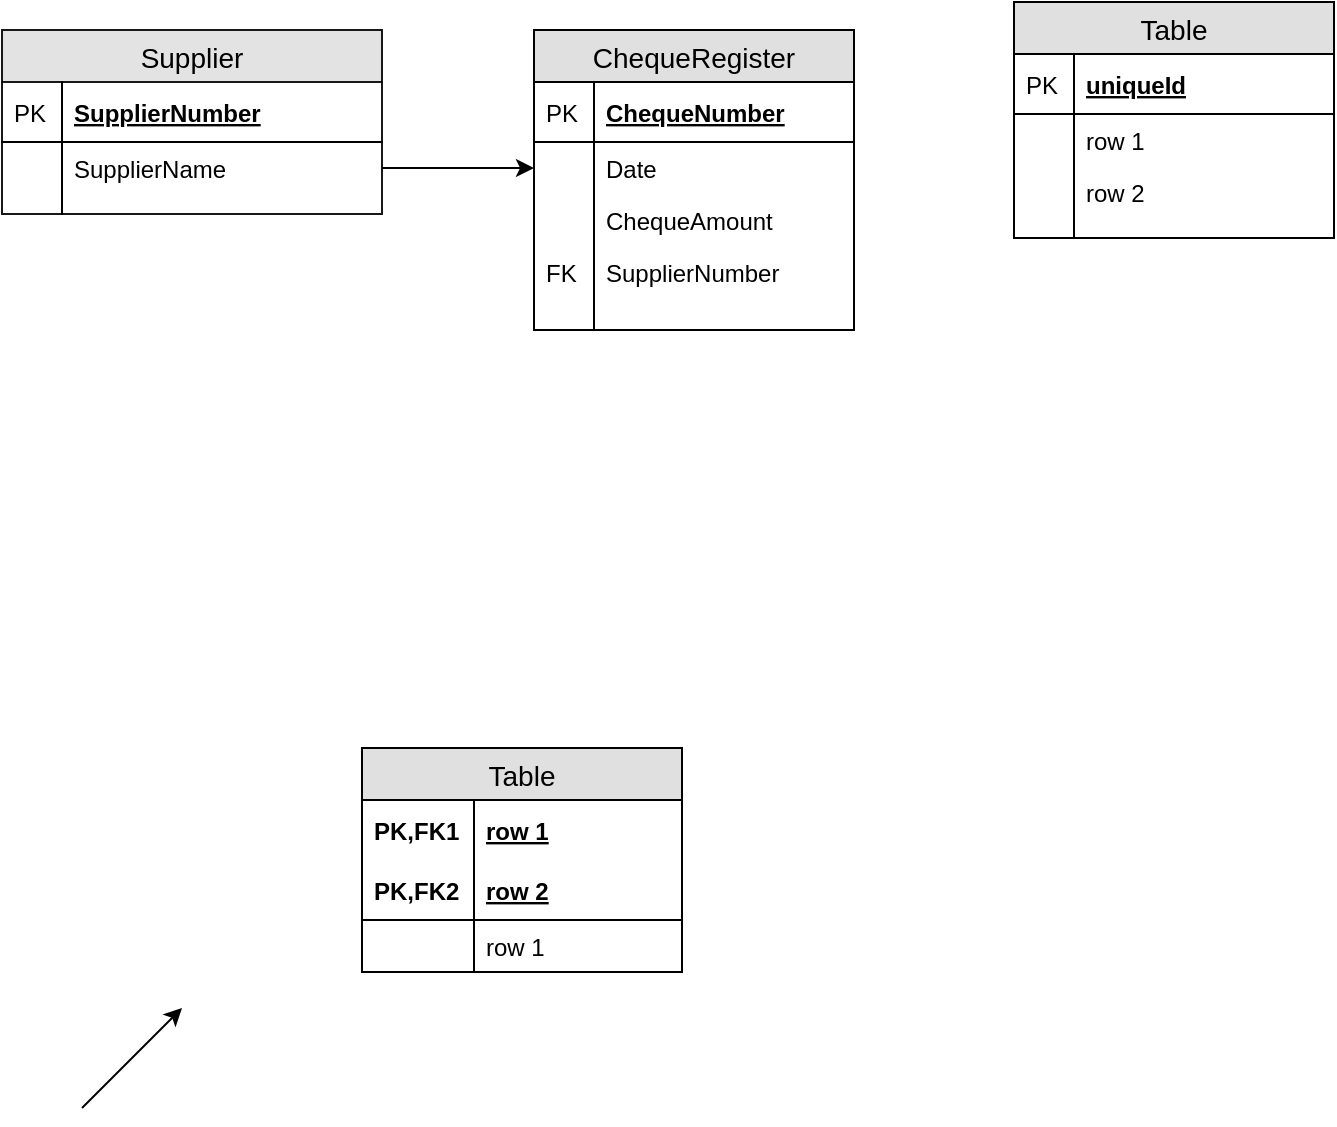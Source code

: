 <mxfile version="11.2.9" type="device" pages="1"><diagram id="6erJcWD3aZS--GRgBSPC" name="Page-1"><mxGraphModel dx="1408" dy="731" grid="1" gridSize="10" guides="1" tooltips="1" connect="1" arrows="1" fold="1" page="1" pageScale="1" pageWidth="850" pageHeight="1100" math="0" shadow="0"><root><mxCell id="0"/><mxCell id="1" parent="0"/><mxCell id="w3zvQozZ6MsPKr0aASlS-4" value="Supplier" style="swimlane;fontStyle=0;childLayout=stackLayout;horizontal=1;startSize=26;fillColor=#e0e0e0;horizontalStack=0;resizeParent=1;resizeParentMax=0;resizeLast=0;collapsible=1;marginBottom=0;swimlaneFillColor=#ffffff;align=center;fontSize=14;opacity=90;" vertex="1" parent="1"><mxGeometry x="40" y="81" width="190" height="92" as="geometry"/></mxCell><mxCell id="w3zvQozZ6MsPKr0aASlS-5" value="SupplierNumber" style="shape=partialRectangle;top=0;left=0;right=0;bottom=1;align=left;verticalAlign=middle;fillColor=none;spacingLeft=34;spacingRight=4;overflow=hidden;rotatable=0;points=[[0,0.5],[1,0.5]];portConstraint=eastwest;dropTarget=0;fontStyle=5;fontSize=12;" vertex="1" parent="w3zvQozZ6MsPKr0aASlS-4"><mxGeometry y="26" width="190" height="30" as="geometry"/></mxCell><mxCell id="w3zvQozZ6MsPKr0aASlS-6" value="PK" style="shape=partialRectangle;top=0;left=0;bottom=0;fillColor=none;align=left;verticalAlign=middle;spacingLeft=4;spacingRight=4;overflow=hidden;rotatable=0;points=[];portConstraint=eastwest;part=1;fontSize=12;" vertex="1" connectable="0" parent="w3zvQozZ6MsPKr0aASlS-5"><mxGeometry width="30" height="30" as="geometry"/></mxCell><mxCell id="w3zvQozZ6MsPKr0aASlS-7" value="SupplierName" style="shape=partialRectangle;top=0;left=0;right=0;bottom=0;align=left;verticalAlign=top;fillColor=none;spacingLeft=34;spacingRight=4;overflow=hidden;rotatable=0;points=[[0,0.5],[1,0.5]];portConstraint=eastwest;dropTarget=0;fontSize=12;" vertex="1" parent="w3zvQozZ6MsPKr0aASlS-4"><mxGeometry y="56" width="190" height="26" as="geometry"/></mxCell><mxCell id="w3zvQozZ6MsPKr0aASlS-8" value="" style="shape=partialRectangle;top=0;left=0;bottom=0;fillColor=none;align=left;verticalAlign=top;spacingLeft=4;spacingRight=4;overflow=hidden;rotatable=0;points=[];portConstraint=eastwest;part=1;fontSize=12;" vertex="1" connectable="0" parent="w3zvQozZ6MsPKr0aASlS-7"><mxGeometry width="30" height="26" as="geometry"/></mxCell><mxCell id="w3zvQozZ6MsPKr0aASlS-13" value="" style="shape=partialRectangle;top=0;left=0;right=0;bottom=0;align=left;verticalAlign=top;fillColor=none;spacingLeft=34;spacingRight=4;overflow=hidden;rotatable=0;points=[[0,0.5],[1,0.5]];portConstraint=eastwest;dropTarget=0;fontSize=12;" vertex="1" parent="w3zvQozZ6MsPKr0aASlS-4"><mxGeometry y="82" width="190" height="10" as="geometry"/></mxCell><mxCell id="w3zvQozZ6MsPKr0aASlS-14" value="" style="shape=partialRectangle;top=0;left=0;bottom=0;fillColor=none;align=left;verticalAlign=top;spacingLeft=4;spacingRight=4;overflow=hidden;rotatable=0;points=[];portConstraint=eastwest;part=1;fontSize=12;" vertex="1" connectable="0" parent="w3zvQozZ6MsPKr0aASlS-13"><mxGeometry width="30" height="10" as="geometry"/></mxCell><mxCell id="w3zvQozZ6MsPKr0aASlS-15" value="ChequeRegister" style="swimlane;fontStyle=0;childLayout=stackLayout;horizontal=1;startSize=26;fillColor=#e0e0e0;horizontalStack=0;resizeParent=1;resizeParentMax=0;resizeLast=0;collapsible=1;marginBottom=0;swimlaneFillColor=#ffffff;align=center;fontSize=14;" vertex="1" parent="1"><mxGeometry x="306" y="81" width="160" height="150" as="geometry"/></mxCell><mxCell id="w3zvQozZ6MsPKr0aASlS-16" value="ChequeNumber" style="shape=partialRectangle;top=0;left=0;right=0;bottom=1;align=left;verticalAlign=middle;fillColor=none;spacingLeft=34;spacingRight=4;overflow=hidden;rotatable=0;points=[[0,0.5],[1,0.5]];portConstraint=eastwest;dropTarget=0;fontStyle=5;fontSize=12;" vertex="1" parent="w3zvQozZ6MsPKr0aASlS-15"><mxGeometry y="26" width="160" height="30" as="geometry"/></mxCell><mxCell id="w3zvQozZ6MsPKr0aASlS-17" value="PK" style="shape=partialRectangle;top=0;left=0;bottom=0;fillColor=none;align=left;verticalAlign=middle;spacingLeft=4;spacingRight=4;overflow=hidden;rotatable=0;points=[];portConstraint=eastwest;part=1;fontSize=12;" vertex="1" connectable="0" parent="w3zvQozZ6MsPKr0aASlS-16"><mxGeometry width="30" height="30" as="geometry"/></mxCell><mxCell id="w3zvQozZ6MsPKr0aASlS-18" value="Date" style="shape=partialRectangle;top=0;left=0;right=0;bottom=0;align=left;verticalAlign=top;fillColor=none;spacingLeft=34;spacingRight=4;overflow=hidden;rotatable=0;points=[[0,0.5],[1,0.5]];portConstraint=eastwest;dropTarget=0;fontSize=12;" vertex="1" parent="w3zvQozZ6MsPKr0aASlS-15"><mxGeometry y="56" width="160" height="26" as="geometry"/></mxCell><mxCell id="w3zvQozZ6MsPKr0aASlS-19" value="" style="shape=partialRectangle;top=0;left=0;bottom=0;fillColor=none;align=left;verticalAlign=top;spacingLeft=4;spacingRight=4;overflow=hidden;rotatable=0;points=[];portConstraint=eastwest;part=1;fontSize=12;" vertex="1" connectable="0" parent="w3zvQozZ6MsPKr0aASlS-18"><mxGeometry width="30" height="26" as="geometry"/></mxCell><mxCell id="w3zvQozZ6MsPKr0aASlS-20" value="ChequeAmount" style="shape=partialRectangle;top=0;left=0;right=0;bottom=0;align=left;verticalAlign=top;fillColor=none;spacingLeft=34;spacingRight=4;overflow=hidden;rotatable=0;points=[[0,0.5],[1,0.5]];portConstraint=eastwest;dropTarget=0;fontSize=12;" vertex="1" parent="w3zvQozZ6MsPKr0aASlS-15"><mxGeometry y="82" width="160" height="26" as="geometry"/></mxCell><mxCell id="w3zvQozZ6MsPKr0aASlS-21" value="" style="shape=partialRectangle;top=0;left=0;bottom=0;fillColor=none;align=left;verticalAlign=top;spacingLeft=4;spacingRight=4;overflow=hidden;rotatable=0;points=[];portConstraint=eastwest;part=1;fontSize=12;" vertex="1" connectable="0" parent="w3zvQozZ6MsPKr0aASlS-20"><mxGeometry width="30" height="26" as="geometry"/></mxCell><mxCell id="w3zvQozZ6MsPKr0aASlS-22" value="SupplierNumber" style="shape=partialRectangle;top=0;left=0;right=0;bottom=0;align=left;verticalAlign=top;fillColor=none;spacingLeft=34;spacingRight=4;overflow=hidden;rotatable=0;points=[[0,0.5],[1,0.5]];portConstraint=eastwest;dropTarget=0;fontSize=12;" vertex="1" parent="w3zvQozZ6MsPKr0aASlS-15"><mxGeometry y="108" width="160" height="32" as="geometry"/></mxCell><mxCell id="w3zvQozZ6MsPKr0aASlS-23" value="FK" style="shape=partialRectangle;top=0;left=0;bottom=0;fillColor=none;align=left;verticalAlign=top;spacingLeft=4;spacingRight=4;overflow=hidden;rotatable=0;points=[];portConstraint=eastwest;part=1;fontSize=12;" vertex="1" connectable="0" parent="w3zvQozZ6MsPKr0aASlS-22"><mxGeometry width="30" height="32" as="geometry"/></mxCell><mxCell id="w3zvQozZ6MsPKr0aASlS-24" value="" style="shape=partialRectangle;top=0;left=0;right=0;bottom=0;align=left;verticalAlign=top;fillColor=none;spacingLeft=34;spacingRight=4;overflow=hidden;rotatable=0;points=[[0,0.5],[1,0.5]];portConstraint=eastwest;dropTarget=0;fontSize=12;" vertex="1" parent="w3zvQozZ6MsPKr0aASlS-15"><mxGeometry y="140" width="160" height="10" as="geometry"/></mxCell><mxCell id="w3zvQozZ6MsPKr0aASlS-25" value="" style="shape=partialRectangle;top=0;left=0;bottom=0;fillColor=none;align=left;verticalAlign=top;spacingLeft=4;spacingRight=4;overflow=hidden;rotatable=0;points=[];portConstraint=eastwest;part=1;fontSize=12;" vertex="1" connectable="0" parent="w3zvQozZ6MsPKr0aASlS-24"><mxGeometry width="30" height="10" as="geometry"/></mxCell><mxCell id="w3zvQozZ6MsPKr0aASlS-26" value="Table" style="swimlane;fontStyle=0;childLayout=stackLayout;horizontal=1;startSize=26;fillColor=#e0e0e0;horizontalStack=0;resizeParent=1;resizeParentMax=0;resizeLast=0;collapsible=1;marginBottom=0;swimlaneFillColor=#ffffff;align=center;fontSize=14;" vertex="1" parent="1"><mxGeometry x="220" y="440" width="160" height="112" as="geometry"/></mxCell><mxCell id="w3zvQozZ6MsPKr0aASlS-27" value="row 1" style="shape=partialRectangle;top=0;left=0;right=0;bottom=0;align=left;verticalAlign=middle;fillColor=none;spacingLeft=60;spacingRight=4;overflow=hidden;rotatable=0;points=[[0,0.5],[1,0.5]];portConstraint=eastwest;dropTarget=0;fontStyle=5;fontSize=12;" vertex="1" parent="w3zvQozZ6MsPKr0aASlS-26"><mxGeometry y="26" width="160" height="30" as="geometry"/></mxCell><mxCell id="w3zvQozZ6MsPKr0aASlS-28" value="PK,FK1" style="shape=partialRectangle;fontStyle=1;top=0;left=0;bottom=0;fillColor=none;align=left;verticalAlign=middle;spacingLeft=4;spacingRight=4;overflow=hidden;rotatable=0;points=[];portConstraint=eastwest;part=1;fontSize=12;" vertex="1" connectable="0" parent="w3zvQozZ6MsPKr0aASlS-27"><mxGeometry width="56" height="30" as="geometry"/></mxCell><mxCell id="w3zvQozZ6MsPKr0aASlS-29" value="row 2" style="shape=partialRectangle;top=0;left=0;right=0;bottom=1;align=left;verticalAlign=middle;fillColor=none;spacingLeft=60;spacingRight=4;overflow=hidden;rotatable=0;points=[[0,0.5],[1,0.5]];portConstraint=eastwest;dropTarget=0;fontStyle=5;fontSize=12;" vertex="1" parent="w3zvQozZ6MsPKr0aASlS-26"><mxGeometry y="56" width="160" height="30" as="geometry"/></mxCell><mxCell id="w3zvQozZ6MsPKr0aASlS-30" value="PK,FK2" style="shape=partialRectangle;fontStyle=1;top=0;left=0;bottom=0;fillColor=none;align=left;verticalAlign=middle;spacingLeft=4;spacingRight=4;overflow=hidden;rotatable=0;points=[];portConstraint=eastwest;part=1;fontSize=12;" vertex="1" connectable="0" parent="w3zvQozZ6MsPKr0aASlS-29"><mxGeometry width="56" height="30" as="geometry"/></mxCell><mxCell id="w3zvQozZ6MsPKr0aASlS-31" value="row 1" style="shape=partialRectangle;top=0;left=0;right=0;bottom=0;align=left;verticalAlign=top;fillColor=none;spacingLeft=60;spacingRight=4;overflow=hidden;rotatable=0;points=[[0,0.5],[1,0.5]];portConstraint=eastwest;dropTarget=0;fontSize=12;" vertex="1" parent="w3zvQozZ6MsPKr0aASlS-26"><mxGeometry y="86" width="160" height="26" as="geometry"/></mxCell><mxCell id="w3zvQozZ6MsPKr0aASlS-32" value="" style="shape=partialRectangle;top=0;left=0;bottom=0;fillColor=none;align=left;verticalAlign=top;spacingLeft=4;spacingRight=4;overflow=hidden;rotatable=0;points=[];portConstraint=eastwest;part=1;fontSize=12;" vertex="1" connectable="0" parent="w3zvQozZ6MsPKr0aASlS-31"><mxGeometry width="56" height="26" as="geometry"/></mxCell><mxCell id="w3zvQozZ6MsPKr0aASlS-33" value="Table" style="swimlane;fontStyle=0;childLayout=stackLayout;horizontal=1;startSize=26;fillColor=#e0e0e0;horizontalStack=0;resizeParent=1;resizeParentMax=0;resizeLast=0;collapsible=1;marginBottom=0;swimlaneFillColor=#ffffff;align=center;fontSize=14;" vertex="1" parent="1"><mxGeometry x="546" y="67" width="160" height="118" as="geometry"/></mxCell><mxCell id="w3zvQozZ6MsPKr0aASlS-34" value="uniqueId" style="shape=partialRectangle;top=0;left=0;right=0;bottom=1;align=left;verticalAlign=middle;fillColor=none;spacingLeft=34;spacingRight=4;overflow=hidden;rotatable=0;points=[[0,0.5],[1,0.5]];portConstraint=eastwest;dropTarget=0;fontStyle=5;fontSize=12;" vertex="1" parent="w3zvQozZ6MsPKr0aASlS-33"><mxGeometry y="26" width="160" height="30" as="geometry"/></mxCell><mxCell id="w3zvQozZ6MsPKr0aASlS-35" value="PK" style="shape=partialRectangle;top=0;left=0;bottom=0;fillColor=none;align=left;verticalAlign=middle;spacingLeft=4;spacingRight=4;overflow=hidden;rotatable=0;points=[];portConstraint=eastwest;part=1;fontSize=12;" vertex="1" connectable="0" parent="w3zvQozZ6MsPKr0aASlS-34"><mxGeometry width="30" height="30" as="geometry"/></mxCell><mxCell id="w3zvQozZ6MsPKr0aASlS-36" value="row 1" style="shape=partialRectangle;top=0;left=0;right=0;bottom=0;align=left;verticalAlign=top;fillColor=none;spacingLeft=34;spacingRight=4;overflow=hidden;rotatable=0;points=[[0,0.5],[1,0.5]];portConstraint=eastwest;dropTarget=0;fontSize=12;" vertex="1" parent="w3zvQozZ6MsPKr0aASlS-33"><mxGeometry y="56" width="160" height="26" as="geometry"/></mxCell><mxCell id="w3zvQozZ6MsPKr0aASlS-37" value="" style="shape=partialRectangle;top=0;left=0;bottom=0;fillColor=none;align=left;verticalAlign=top;spacingLeft=4;spacingRight=4;overflow=hidden;rotatable=0;points=[];portConstraint=eastwest;part=1;fontSize=12;" vertex="1" connectable="0" parent="w3zvQozZ6MsPKr0aASlS-36"><mxGeometry width="30" height="26" as="geometry"/></mxCell><mxCell id="w3zvQozZ6MsPKr0aASlS-38" value="row 2" style="shape=partialRectangle;top=0;left=0;right=0;bottom=0;align=left;verticalAlign=top;fillColor=none;spacingLeft=34;spacingRight=4;overflow=hidden;rotatable=0;points=[[0,0.5],[1,0.5]];portConstraint=eastwest;dropTarget=0;fontSize=12;" vertex="1" parent="w3zvQozZ6MsPKr0aASlS-33"><mxGeometry y="82" width="160" height="26" as="geometry"/></mxCell><mxCell id="w3zvQozZ6MsPKr0aASlS-39" value="" style="shape=partialRectangle;top=0;left=0;bottom=0;fillColor=none;align=left;verticalAlign=top;spacingLeft=4;spacingRight=4;overflow=hidden;rotatable=0;points=[];portConstraint=eastwest;part=1;fontSize=12;" vertex="1" connectable="0" parent="w3zvQozZ6MsPKr0aASlS-38"><mxGeometry width="30" height="26" as="geometry"/></mxCell><mxCell id="w3zvQozZ6MsPKr0aASlS-42" value="" style="shape=partialRectangle;top=0;left=0;right=0;bottom=0;align=left;verticalAlign=top;fillColor=none;spacingLeft=34;spacingRight=4;overflow=hidden;rotatable=0;points=[[0,0.5],[1,0.5]];portConstraint=eastwest;dropTarget=0;fontSize=12;" vertex="1" parent="w3zvQozZ6MsPKr0aASlS-33"><mxGeometry y="108" width="160" height="10" as="geometry"/></mxCell><mxCell id="w3zvQozZ6MsPKr0aASlS-43" value="" style="shape=partialRectangle;top=0;left=0;bottom=0;fillColor=none;align=left;verticalAlign=top;spacingLeft=4;spacingRight=4;overflow=hidden;rotatable=0;points=[];portConstraint=eastwest;part=1;fontSize=12;" vertex="1" connectable="0" parent="w3zvQozZ6MsPKr0aASlS-42"><mxGeometry width="30" height="10" as="geometry"/></mxCell><mxCell id="w3zvQozZ6MsPKr0aASlS-44" value="" style="endArrow=classic;html=1;endSize=6;" edge="1" parent="1"><mxGeometry width="50" height="50" relative="1" as="geometry"><mxPoint x="80" y="620" as="sourcePoint"/><mxPoint x="130" y="570" as="targetPoint"/></mxGeometry></mxCell><mxCell id="w3zvQozZ6MsPKr0aASlS-45" value="" style="edgeStyle=orthogonalEdgeStyle;rounded=0;orthogonalLoop=1;jettySize=auto;html=1;" edge="1" parent="1" source="w3zvQozZ6MsPKr0aASlS-7" target="w3zvQozZ6MsPKr0aASlS-18"><mxGeometry relative="1" as="geometry"><Array as="points"><mxPoint x="310" y="145"/><mxPoint x="310" y="145"/></Array></mxGeometry></mxCell></root></mxGraphModel></diagram></mxfile>